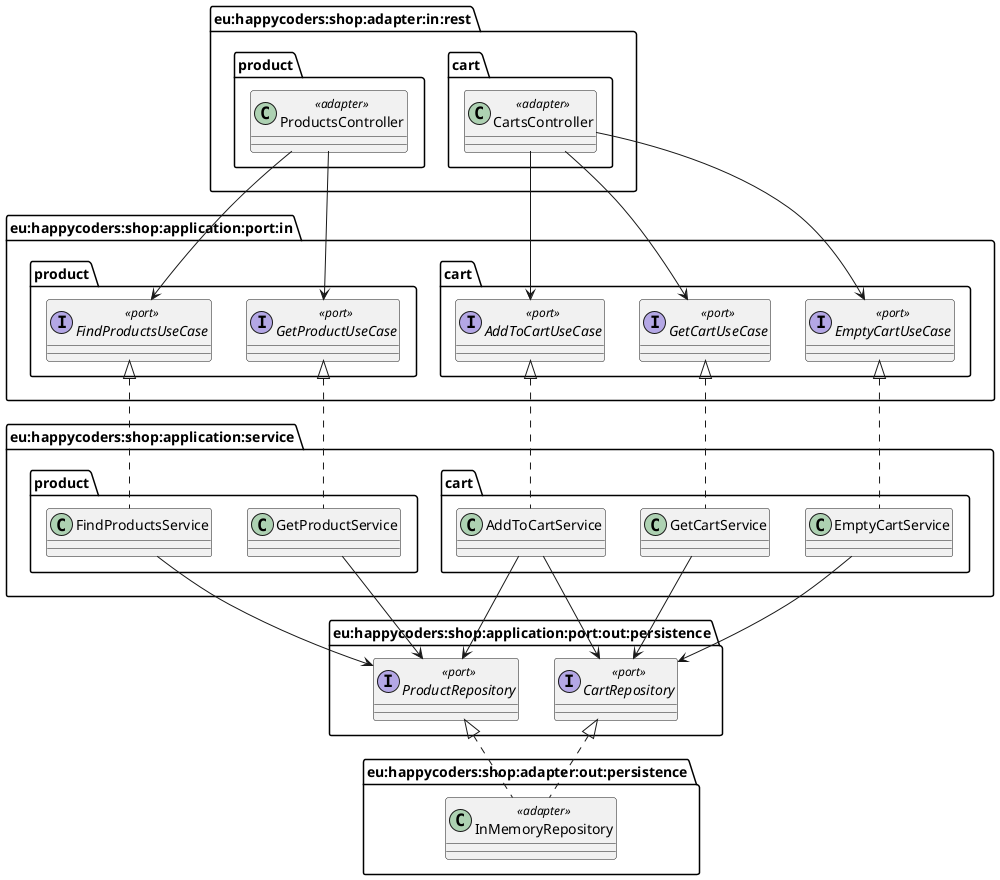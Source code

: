 @startuml
package "eu:happycoders:shop:adapter:in:rest" {
    package "cart" {
        class CartsController<<adapter>> {}
    }
    package "product" {
        class ProductsController<<adapter>> {}
    }
}

package "eu:happycoders:shop:application:port:in" {
    package "cart" {
        interface EmptyCartUseCase<<port>> {}
        interface GetCartUseCase<<port>> {}
        interface AddToCartUseCase<<port>> {}

        CartsController --> EmptyCartUseCase
        CartsController --> GetCartUseCase
        CartsController --> AddToCartUseCase
    }
    package "product" {
        interface GetProductUseCase<<port>> {}
        interface FindProductsUseCase<<port>>

        ProductsController --> GetProductUseCase
        ProductsController --> FindProductsUseCase
    }
}

package "eu:happycoders:shop:application:service" {
    package "cart" {
        EmptyCartUseCase <|.. EmptyCartService
        GetCartUseCase <|.. GetCartService
        AddToCartUseCase <|.. AddToCartService
    }
    package "product" {
        GetProductUseCase <|.. GetProductService
        FindProductsUseCase <|.. FindProductsService
    }
}

package "eu:happycoders:shop:application:port:out:persistence" {
        interface CartRepository<<port>>
        interface ProductRepository<<port>>

        AddToCartService --> CartRepository
        AddToCartService --> ProductRepository
        EmptyCartService --> CartRepository
        GetCartService --> CartRepository

        FindProductsService --> ProductRepository
        GetProductService --> ProductRepository
}

package "eu:happycoders:shop:adapter:out:persistence" {
        class InMemoryRepository<<adapter>> {}

        CartRepository <|.. InMemoryRepository
        ProductRepository <|.. InMemoryRepository
}
@enduml